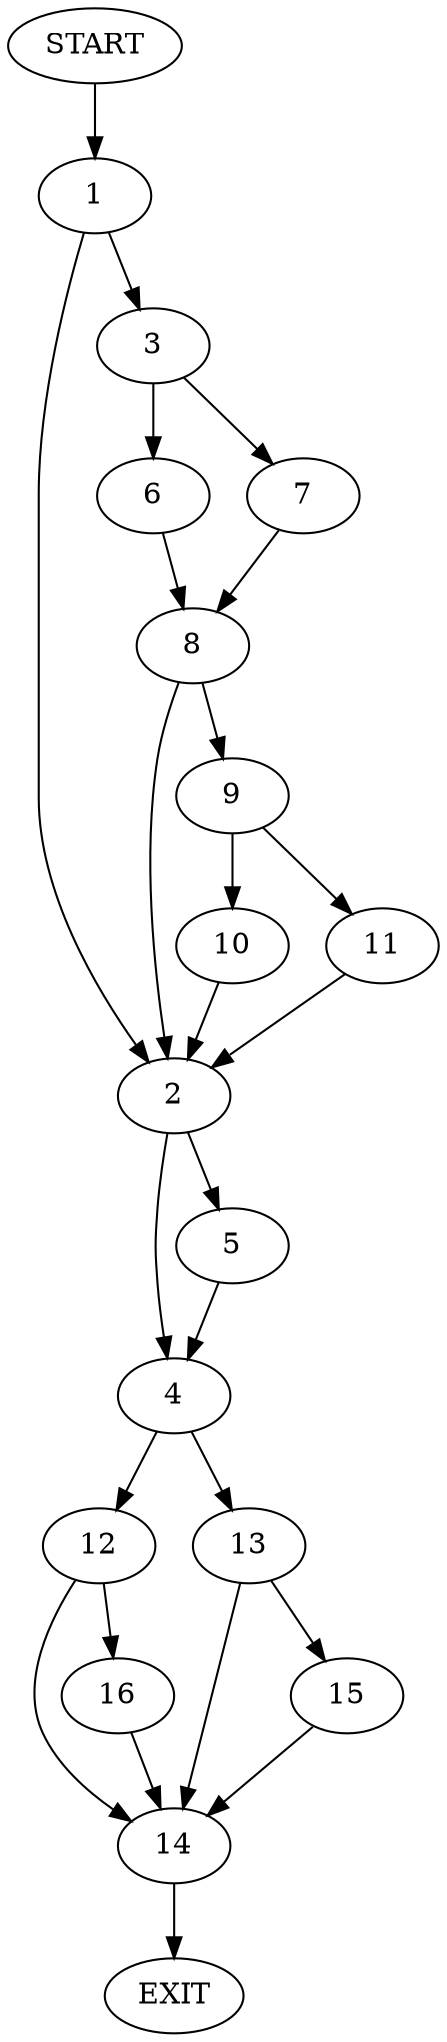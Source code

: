 digraph {
0 [label="START"]
17 [label="EXIT"]
0 -> 1
1 -> 2
1 -> 3
2 -> 4
2 -> 5
3 -> 6
3 -> 7
6 -> 8
7 -> 8
8 -> 2
8 -> 9
9 -> 10
9 -> 11
11 -> 2
10 -> 2
5 -> 4
4 -> 12
4 -> 13
13 -> 14
13 -> 15
12 -> 16
12 -> 14
15 -> 14
14 -> 17
16 -> 14
}
